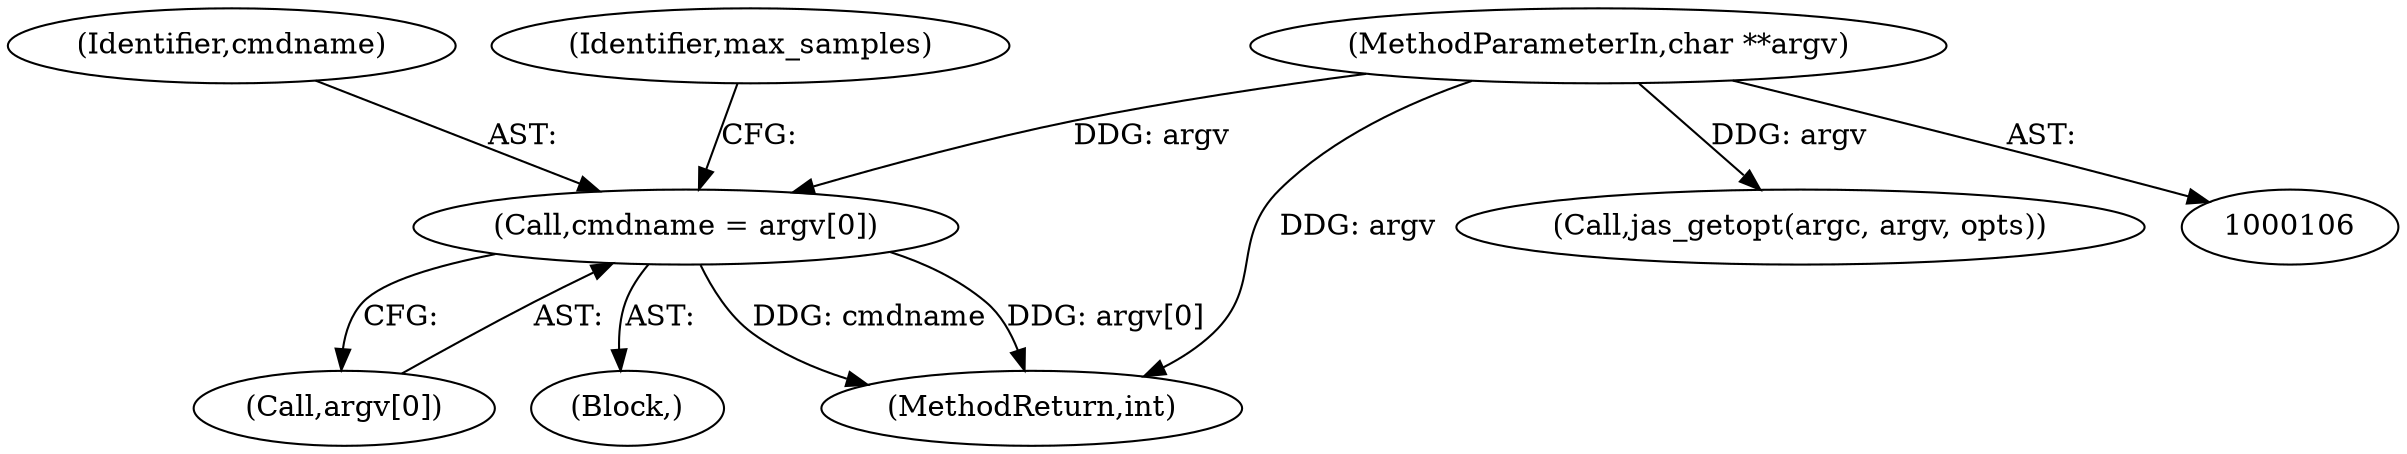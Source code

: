 digraph "0_jasper_d42b2388f7f8e0332c846675133acea151fc557a@array" {
"1000129" [label="(Call,cmdname = argv[0])"];
"1000108" [label="(MethodParameterIn,char **argv)"];
"1000131" [label="(Call,argv[0])"];
"1000109" [label="(Block,)"];
"1000130" [label="(Identifier,cmdname)"];
"1000108" [label="(MethodParameterIn,char **argv)"];
"1000129" [label="(Call,cmdname = argv[0])"];
"1000333" [label="(MethodReturn,int)"];
"1000155" [label="(Call,jas_getopt(argc, argv, opts))"];
"1000135" [label="(Identifier,max_samples)"];
"1000129" -> "1000109"  [label="AST: "];
"1000129" -> "1000131"  [label="CFG: "];
"1000130" -> "1000129"  [label="AST: "];
"1000131" -> "1000129"  [label="AST: "];
"1000135" -> "1000129"  [label="CFG: "];
"1000129" -> "1000333"  [label="DDG: cmdname"];
"1000129" -> "1000333"  [label="DDG: argv[0]"];
"1000108" -> "1000129"  [label="DDG: argv"];
"1000108" -> "1000106"  [label="AST: "];
"1000108" -> "1000333"  [label="DDG: argv"];
"1000108" -> "1000155"  [label="DDG: argv"];
}
